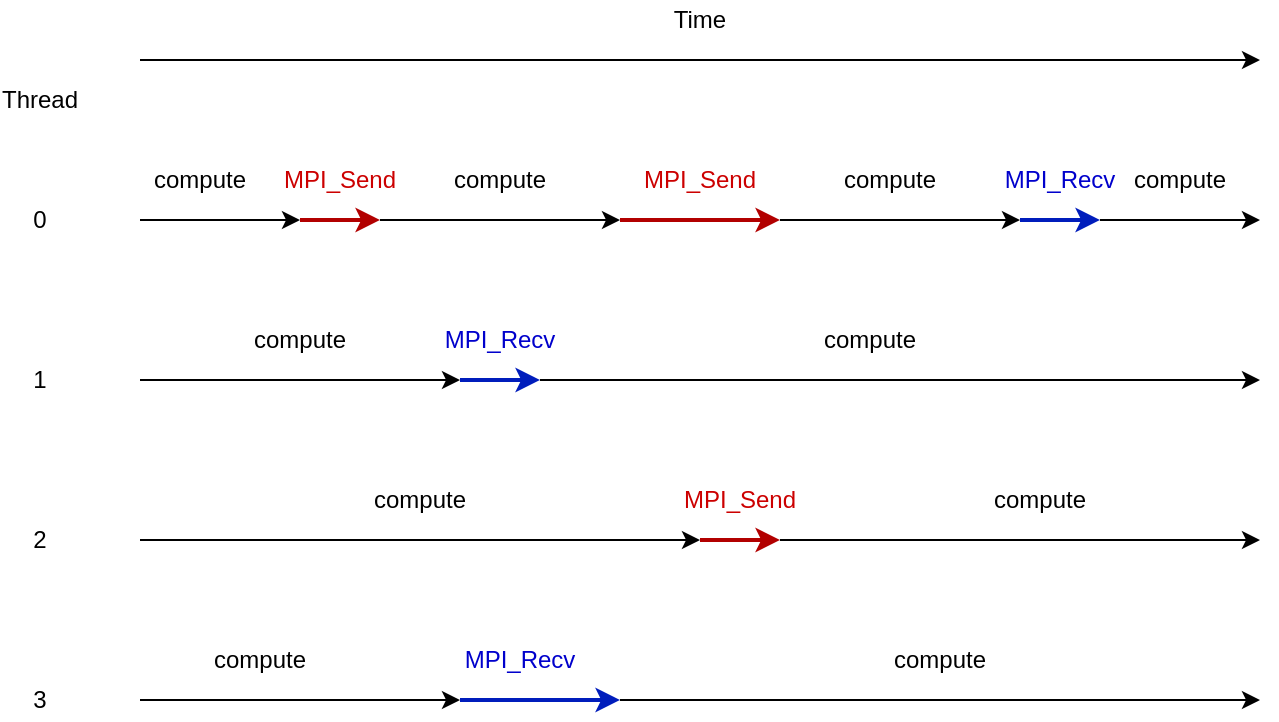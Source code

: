 <mxfile version="13.9.7" type="github"><diagram id="3o2nX8ZEg7qzyCOchL_K" name="Page-1"><mxGraphModel dx="800" dy="1080" grid="1" gridSize="10" guides="1" tooltips="1" connect="1" arrows="1" fold="1" page="1" pageScale="1" pageWidth="850" pageHeight="1100" math="0" shadow="0"><root><mxCell id="0"/><mxCell id="1" parent="0"/><mxCell id="SJJJBfcOs4DDu29lnCjF-6" value="" style="endArrow=classic;html=1;" parent="1" edge="1"><mxGeometry width="50" height="50" relative="1" as="geometry"><mxPoint x="80" y="80" as="sourcePoint"/><mxPoint x="640" y="80" as="targetPoint"/></mxGeometry></mxCell><mxCell id="SJJJBfcOs4DDu29lnCjF-7" value="Time" style="text;html=1;strokeColor=none;fillColor=none;align=center;verticalAlign=middle;whiteSpace=wrap;rounded=0;" parent="1" vertex="1"><mxGeometry x="340" y="50" width="40" height="20" as="geometry"/></mxCell><mxCell id="SJJJBfcOs4DDu29lnCjF-13" value="Thread" style="text;html=1;strokeColor=none;fillColor=none;align=center;verticalAlign=middle;whiteSpace=wrap;rounded=0;" parent="1" vertex="1"><mxGeometry x="10" y="90" width="40" height="20" as="geometry"/></mxCell><mxCell id="SJJJBfcOs4DDu29lnCjF-14" value="0" style="text;html=1;strokeColor=none;fillColor=none;align=center;verticalAlign=middle;whiteSpace=wrap;rounded=0;" parent="1" vertex="1"><mxGeometry x="10" y="150" width="40" height="20" as="geometry"/></mxCell><mxCell id="SJJJBfcOs4DDu29lnCjF-15" value="1" style="text;html=1;strokeColor=none;fillColor=none;align=center;verticalAlign=middle;whiteSpace=wrap;rounded=0;" parent="1" vertex="1"><mxGeometry x="10" y="230" width="40" height="20" as="geometry"/></mxCell><mxCell id="SJJJBfcOs4DDu29lnCjF-16" value="2" style="text;html=1;strokeColor=none;fillColor=none;align=center;verticalAlign=middle;whiteSpace=wrap;rounded=0;" parent="1" vertex="1"><mxGeometry x="10" y="310" width="40" height="20" as="geometry"/></mxCell><mxCell id="SJJJBfcOs4DDu29lnCjF-19" value="3" style="text;html=1;strokeColor=none;fillColor=none;align=center;verticalAlign=middle;whiteSpace=wrap;rounded=0;" parent="1" vertex="1"><mxGeometry x="10" y="390" width="40" height="20" as="geometry"/></mxCell><mxCell id="Pl_yNE4WZofKvjK3Yj6M-1" value="" style="endArrow=classic;html=1;" parent="1" edge="1"><mxGeometry width="50" height="50" relative="1" as="geometry"><mxPoint x="80" y="160" as="sourcePoint"/><mxPoint x="160" y="160" as="targetPoint"/></mxGeometry></mxCell><mxCell id="Pl_yNE4WZofKvjK3Yj6M-2" value="" style="endArrow=classic;html=1;fillColor=#e51400;strokeColor=#B20000;strokeWidth=2;" parent="1" edge="1"><mxGeometry width="50" height="50" relative="1" as="geometry"><mxPoint x="160" y="160" as="sourcePoint"/><mxPoint x="200" y="160" as="targetPoint"/></mxGeometry></mxCell><mxCell id="Pl_yNE4WZofKvjK3Yj6M-3" value="" style="endArrow=classic;html=1;" parent="1" edge="1"><mxGeometry width="50" height="50" relative="1" as="geometry"><mxPoint x="200" y="160" as="sourcePoint"/><mxPoint x="320" y="160" as="targetPoint"/></mxGeometry></mxCell><mxCell id="Pl_yNE4WZofKvjK3Yj6M-4" value="" style="endArrow=classic;html=1;fillColor=#e51400;strokeColor=#B20000;strokeWidth=2;" parent="1" edge="1"><mxGeometry width="50" height="50" relative="1" as="geometry"><mxPoint x="320" y="160" as="sourcePoint"/><mxPoint x="400" y="160" as="targetPoint"/></mxGeometry></mxCell><mxCell id="Pl_yNE4WZofKvjK3Yj6M-5" value="" style="endArrow=classic;html=1;" parent="1" edge="1"><mxGeometry width="50" height="50" relative="1" as="geometry"><mxPoint x="400" y="160" as="sourcePoint"/><mxPoint x="520" y="160" as="targetPoint"/></mxGeometry></mxCell><mxCell id="Pl_yNE4WZofKvjK3Yj6M-6" value="" style="endArrow=classic;html=1;" parent="1" edge="1"><mxGeometry width="50" height="50" relative="1" as="geometry"><mxPoint x="80" y="240" as="sourcePoint"/><mxPoint x="240" y="240" as="targetPoint"/></mxGeometry></mxCell><mxCell id="Pl_yNE4WZofKvjK3Yj6M-7" value="" style="endArrow=classic;html=1;fillColor=#0050ef;strokeColor=#001DBC;strokeWidth=2;" parent="1" edge="1"><mxGeometry width="50" height="50" relative="1" as="geometry"><mxPoint x="240" y="240" as="sourcePoint"/><mxPoint x="280" y="240" as="targetPoint"/></mxGeometry></mxCell><mxCell id="Pl_yNE4WZofKvjK3Yj6M-8" value="" style="endArrow=classic;html=1;" parent="1" edge="1"><mxGeometry width="50" height="50" relative="1" as="geometry"><mxPoint x="280" y="240" as="sourcePoint"/><mxPoint x="640" y="240" as="targetPoint"/></mxGeometry></mxCell><mxCell id="Pl_yNE4WZofKvjK3Yj6M-9" value="" style="endArrow=classic;html=1;fillColor=#0050ef;strokeColor=#001DBC;strokeWidth=2;" parent="1" edge="1"><mxGeometry width="50" height="50" relative="1" as="geometry"><mxPoint x="520" y="160" as="sourcePoint"/><mxPoint x="560" y="160" as="targetPoint"/></mxGeometry></mxCell><mxCell id="Pl_yNE4WZofKvjK3Yj6M-10" value="" style="endArrow=classic;html=1;" parent="1" edge="1"><mxGeometry width="50" height="50" relative="1" as="geometry"><mxPoint x="560" y="160" as="sourcePoint"/><mxPoint x="640" y="160" as="targetPoint"/></mxGeometry></mxCell><mxCell id="Pl_yNE4WZofKvjK3Yj6M-11" value="" style="endArrow=classic;html=1;" parent="1" edge="1"><mxGeometry width="50" height="50" relative="1" as="geometry"><mxPoint x="80" y="320" as="sourcePoint"/><mxPoint x="360" y="320" as="targetPoint"/></mxGeometry></mxCell><mxCell id="Pl_yNE4WZofKvjK3Yj6M-12" value="" style="endArrow=classic;html=1;fillColor=#e51400;strokeColor=#B20000;strokeWidth=2;" parent="1" edge="1"><mxGeometry width="50" height="50" relative="1" as="geometry"><mxPoint x="360" y="320" as="sourcePoint"/><mxPoint x="400" y="320" as="targetPoint"/></mxGeometry></mxCell><mxCell id="Pl_yNE4WZofKvjK3Yj6M-13" value="" style="endArrow=classic;html=1;" parent="1" edge="1"><mxGeometry width="50" height="50" relative="1" as="geometry"><mxPoint x="400" y="320" as="sourcePoint"/><mxPoint x="640" y="320" as="targetPoint"/></mxGeometry></mxCell><mxCell id="Pl_yNE4WZofKvjK3Yj6M-14" value="" style="endArrow=classic;html=1;" parent="1" edge="1"><mxGeometry width="50" height="50" relative="1" as="geometry"><mxPoint x="80" y="400" as="sourcePoint"/><mxPoint x="240" y="400" as="targetPoint"/></mxGeometry></mxCell><mxCell id="Pl_yNE4WZofKvjK3Yj6M-15" value="" style="endArrow=classic;html=1;fillColor=#0050ef;strokeColor=#001DBC;strokeWidth=2;" parent="1" edge="1"><mxGeometry width="50" height="50" relative="1" as="geometry"><mxPoint x="240" y="400" as="sourcePoint"/><mxPoint x="320" y="400" as="targetPoint"/></mxGeometry></mxCell><mxCell id="Pl_yNE4WZofKvjK3Yj6M-16" value="" style="endArrow=classic;html=1;" parent="1" edge="1"><mxGeometry width="50" height="50" relative="1" as="geometry"><mxPoint x="320" y="400" as="sourcePoint"/><mxPoint x="640" y="400" as="targetPoint"/></mxGeometry></mxCell><mxCell id="Pl_yNE4WZofKvjK3Yj6M-17" value="MPI_Send" style="text;html=1;strokeColor=none;fillColor=none;align=center;verticalAlign=middle;whiteSpace=wrap;rounded=0;fontColor=#CC0000;" parent="1" vertex="1"><mxGeometry x="160" y="130" width="40" height="20" as="geometry"/></mxCell><mxCell id="Pl_yNE4WZofKvjK3Yj6M-18" value="MPI_Send" style="text;html=1;strokeColor=none;fillColor=none;align=center;verticalAlign=middle;whiteSpace=wrap;rounded=0;fontColor=#CC0000;" parent="1" vertex="1"><mxGeometry x="340" y="130" width="40" height="20" as="geometry"/></mxCell><mxCell id="Pl_yNE4WZofKvjK3Yj6M-19" value="MPI_Send" style="text;html=1;strokeColor=none;fillColor=none;align=center;verticalAlign=middle;whiteSpace=wrap;rounded=0;fontColor=#CC0000;" parent="1" vertex="1"><mxGeometry x="360" y="290" width="40" height="20" as="geometry"/></mxCell><mxCell id="Pl_yNE4WZofKvjK3Yj6M-20" value="MPI_Recv" style="text;html=1;strokeColor=none;fillColor=none;align=center;verticalAlign=middle;whiteSpace=wrap;rounded=0;fontColor=#0000CC;" parent="1" vertex="1"><mxGeometry x="250" y="370" width="40" height="20" as="geometry"/></mxCell><mxCell id="Pl_yNE4WZofKvjK3Yj6M-21" value="MPI_Recv" style="text;html=1;strokeColor=none;fillColor=none;align=center;verticalAlign=middle;whiteSpace=wrap;rounded=0;fontColor=#0000CC;" parent="1" vertex="1"><mxGeometry x="240" y="210" width="40" height="20" as="geometry"/></mxCell><mxCell id="Pl_yNE4WZofKvjK3Yj6M-22" value="MPI_Recv" style="text;html=1;strokeColor=none;fillColor=none;align=center;verticalAlign=middle;whiteSpace=wrap;rounded=0;fontColor=#0000CC;" parent="1" vertex="1"><mxGeometry x="520" y="130" width="40" height="20" as="geometry"/></mxCell><mxCell id="Pl_yNE4WZofKvjK3Yj6M-23" value="compute" style="text;html=1;strokeColor=none;fillColor=none;align=center;verticalAlign=middle;whiteSpace=wrap;rounded=0;" parent="1" vertex="1"><mxGeometry x="120" y="370" width="40" height="20" as="geometry"/></mxCell><mxCell id="Pl_yNE4WZofKvjK3Yj6M-24" value="compute" style="text;html=1;strokeColor=none;fillColor=none;align=center;verticalAlign=middle;whiteSpace=wrap;rounded=0;" parent="1" vertex="1"><mxGeometry x="460" y="370" width="40" height="20" as="geometry"/></mxCell><mxCell id="Pl_yNE4WZofKvjK3Yj6M-25" value="compute" style="text;html=1;strokeColor=none;fillColor=none;align=center;verticalAlign=middle;whiteSpace=wrap;rounded=0;" parent="1" vertex="1"><mxGeometry x="510" y="290" width="40" height="20" as="geometry"/></mxCell><mxCell id="Pl_yNE4WZofKvjK3Yj6M-26" value="compute" style="text;html=1;strokeColor=none;fillColor=none;align=center;verticalAlign=middle;whiteSpace=wrap;rounded=0;" parent="1" vertex="1"><mxGeometry x="200" y="290" width="40" height="20" as="geometry"/></mxCell><mxCell id="Pl_yNE4WZofKvjK3Yj6M-27" value="compute" style="text;html=1;strokeColor=none;fillColor=none;align=center;verticalAlign=middle;whiteSpace=wrap;rounded=0;" parent="1" vertex="1"><mxGeometry x="140" y="210" width="40" height="20" as="geometry"/></mxCell><mxCell id="Pl_yNE4WZofKvjK3Yj6M-28" value="compute" style="text;html=1;strokeColor=none;fillColor=none;align=center;verticalAlign=middle;whiteSpace=wrap;rounded=0;" parent="1" vertex="1"><mxGeometry x="425" y="210" width="40" height="20" as="geometry"/></mxCell><mxCell id="Pl_yNE4WZofKvjK3Yj6M-29" value="compute" style="text;html=1;strokeColor=none;fillColor=none;align=center;verticalAlign=middle;whiteSpace=wrap;rounded=0;" parent="1" vertex="1"><mxGeometry x="435" y="130" width="40" height="20" as="geometry"/></mxCell><mxCell id="Pl_yNE4WZofKvjK3Yj6M-30" value="compute" style="text;html=1;strokeColor=none;fillColor=none;align=center;verticalAlign=middle;whiteSpace=wrap;rounded=0;" parent="1" vertex="1"><mxGeometry x="580" y="130" width="40" height="20" as="geometry"/></mxCell><mxCell id="Pl_yNE4WZofKvjK3Yj6M-31" value="compute" style="text;html=1;strokeColor=none;fillColor=none;align=center;verticalAlign=middle;whiteSpace=wrap;rounded=0;" parent="1" vertex="1"><mxGeometry x="240" y="130" width="40" height="20" as="geometry"/></mxCell><mxCell id="Pl_yNE4WZofKvjK3Yj6M-32" value="compute" style="text;html=1;strokeColor=none;fillColor=none;align=center;verticalAlign=middle;whiteSpace=wrap;rounded=0;" parent="1" vertex="1"><mxGeometry x="90" y="130" width="40" height="20" as="geometry"/></mxCell></root></mxGraphModel></diagram></mxfile>